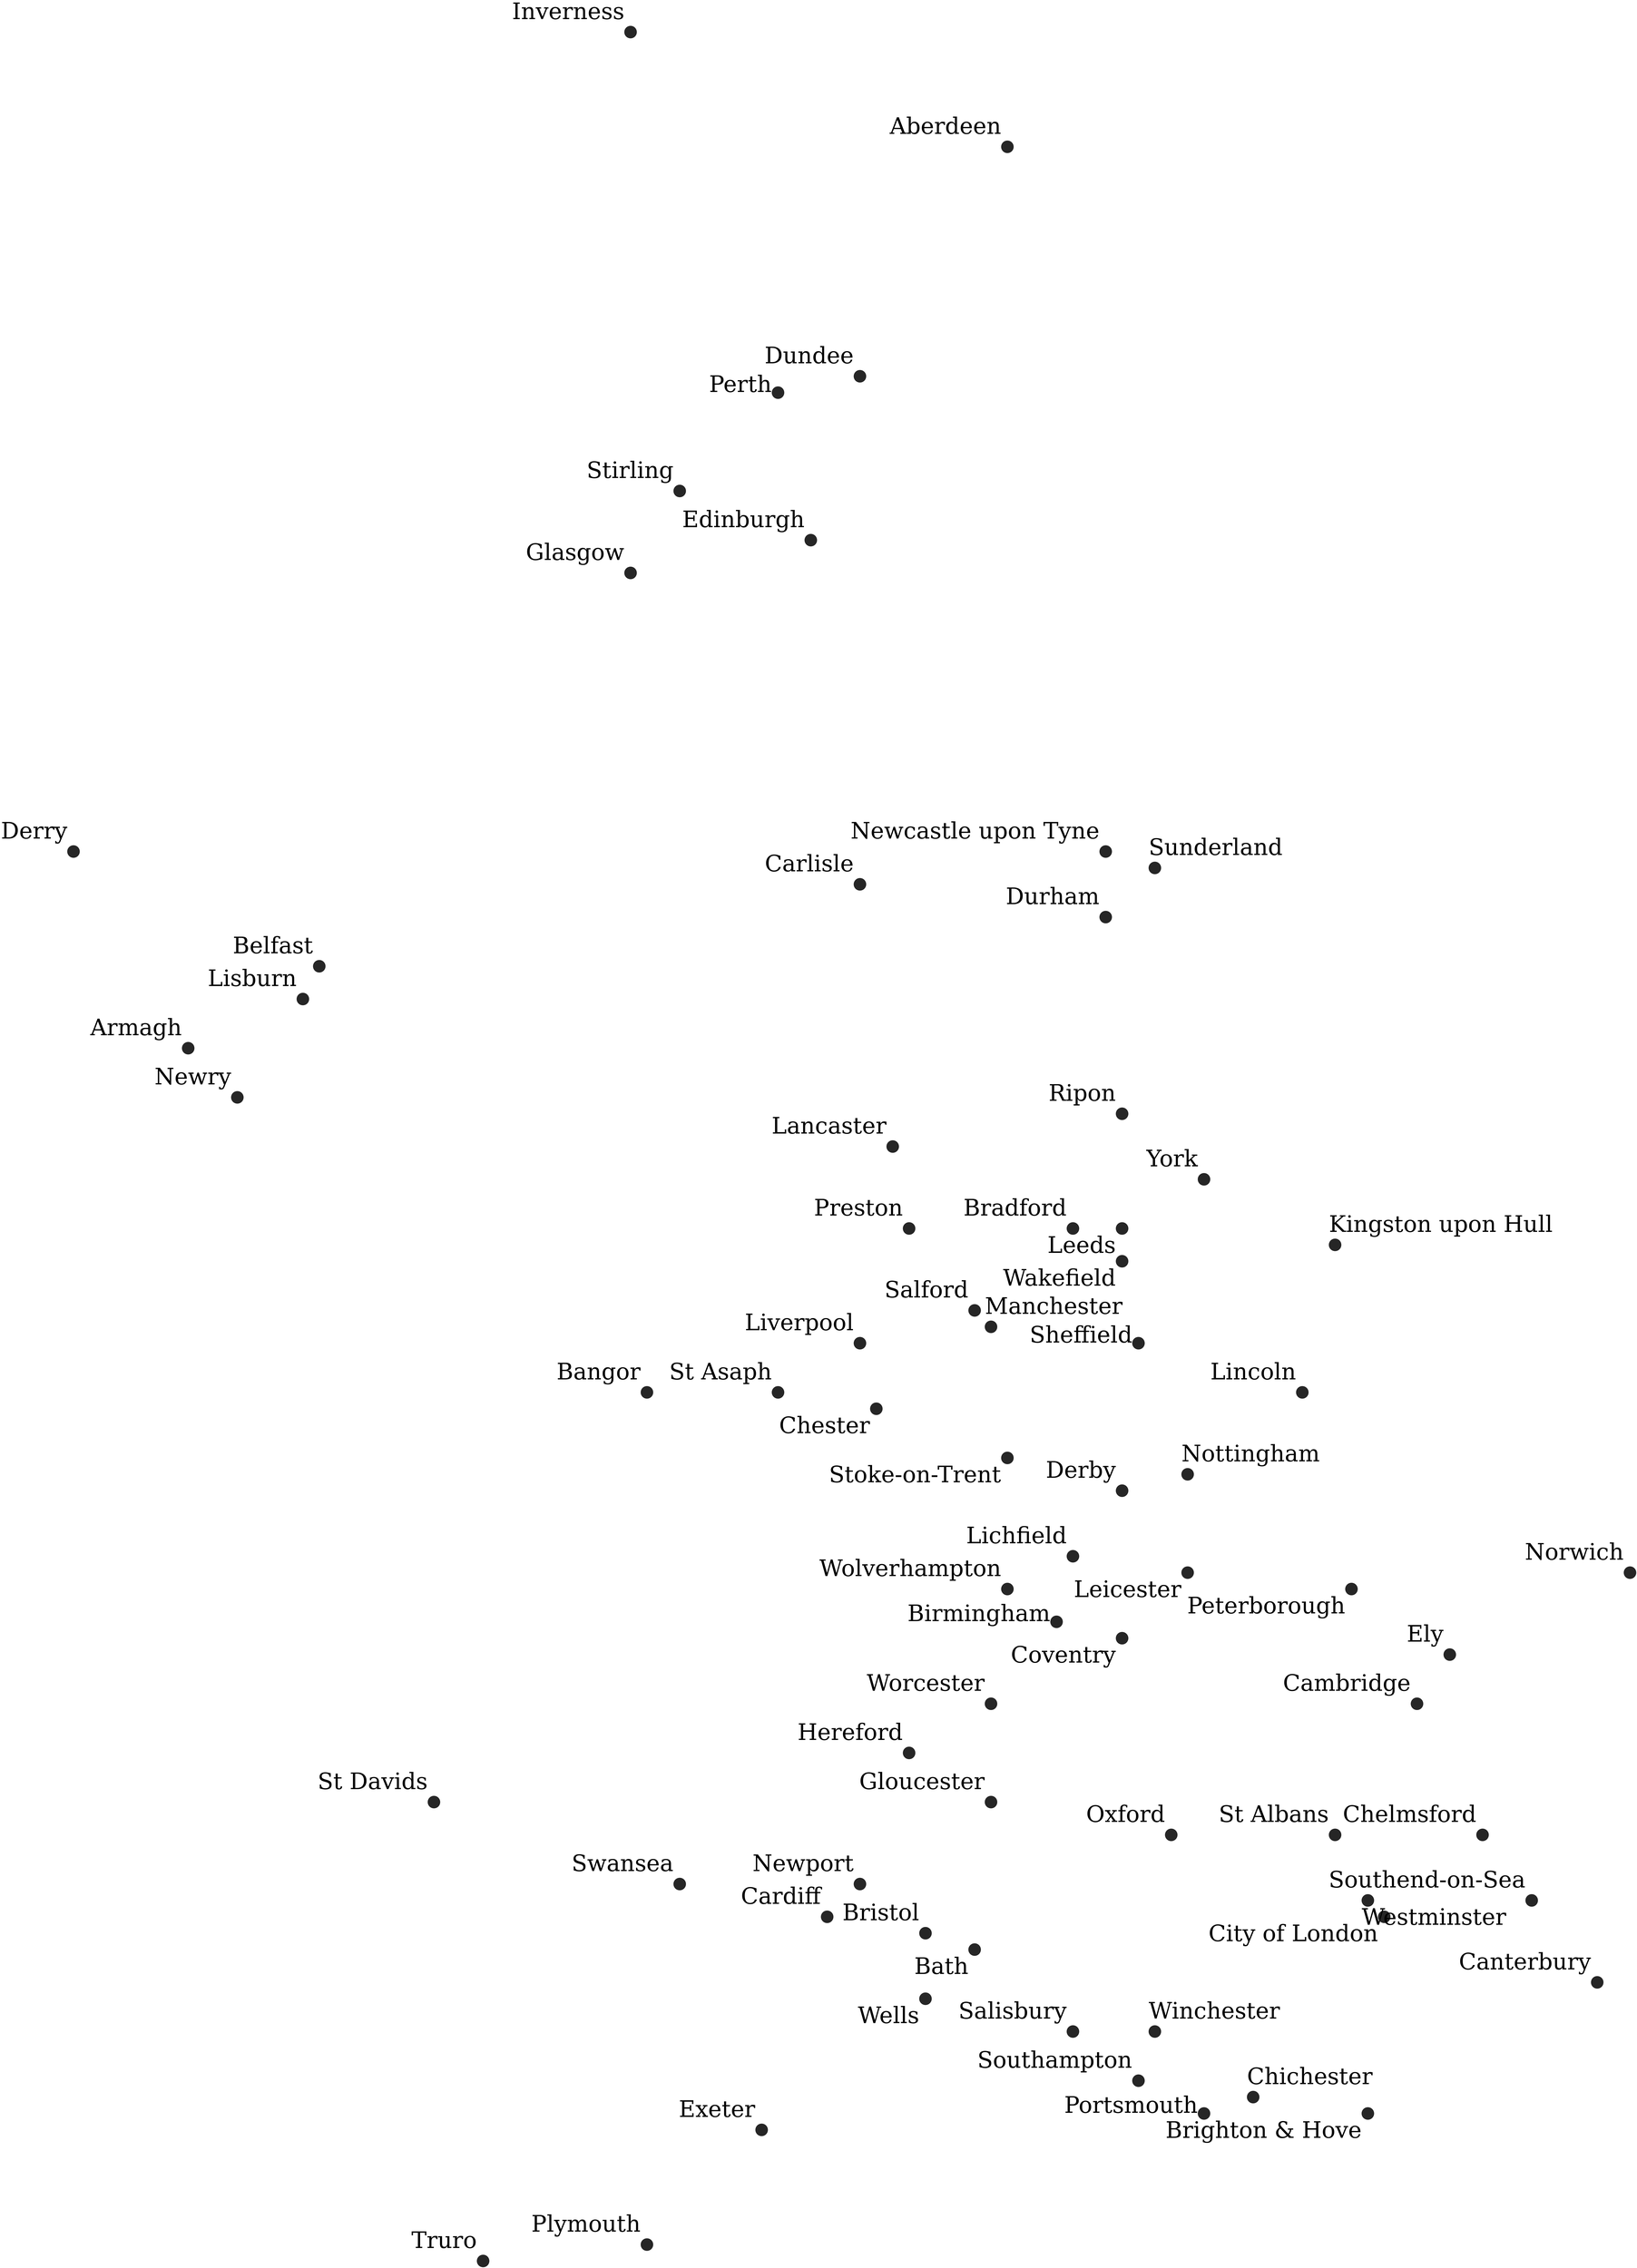 graph "Cities in the United Kingdom" {
  graph [layout = fdp; bgcolor = white;];
  node [shape = point; color = gray15; height = 0.75; fontsize = 100;];
  edge [color = gray15; penwidth = 2.5; fontsize = 60;];
  
  // north ireland info
  subgraph northern_ireland {
    node [country = "Northern Ireland";];
    armagh [year = 1994;latitude = 54.3499;longitude = -6.6546;xlabel = "Armagh";pos = "7,74!";];
    belfast [year = 1888;latitude = 54.596389;longitude = -5.93;xlabel = "Belfast";pos = "15,79!";];
    derry [year = 1604;latitude = 54.9975;longitude = -7.32;xlabel = "Derry";pos = "0,86!";];
    lisburn [year = 2002;latitude = 54.512;longitude = -6.031;xlabel = "Lisburn";pos = "14,77!";];
    newry [year = 2002;latitude = 54.176;longitude = -6.349;xlabel = "Newry";pos = "10,71!";];
  }
  
  // wales info
  subgraph wales {
    node [country = "Wales";];
    bangor [year = 0;latitude = 53.228;longitude = -4.128;xlabel = "Bangor";pos = "35,53!";];
    cardiff [year = 1905;latitude = 51.481667;longitude = -3.179167;xlabel = "Cardiff";pos = "46,21!";];
    newport [year = 2002;latitude = 51.583333;longitude = -3;xlabel = "Newport";pos = "48,23!";];
    st_asaph [year = 2012;latitude = 53.258;longitude = -3.442;xlabel = "St Asaph";pos = "43,53!";];
    st_davids [year = 1994;latitude = 51.882;longitude = -5.269;xlabel = "St Davids";pos = "22,28!";];
    swansea [year = 1969;latitude = 51.616667;longitude = -3.95;xlabel = "Swansea";pos = "37,23!";];
  }
  
  // scotland info
  subgraph scotland {
    node [country = "Scotland";];
    aberdeen [year = 1891;latitude = 57.15;longitude = -2.11;xlabel = "Aberdeen";pos = "57,129!";];
    dundee [year = 1889;latitude = 56.462;longitude = -2.9707;xlabel = "Dundee";pos = "48,115!";];
    edinburgh [year = 1329;latitude = 55.953333;longitude = -3.189167;xlabel = "Edinburgh";pos = "45,105!";];
    glasgow [year = 1492;latitude = 55.861111;longitude = -4.25;xlabel = "Glasgow";pos = "34,103!";];
    inverness [year = 2001;latitude = 57.4778;longitude = -4.2247;xlabel = "Inverness";pos = "34,136!";];
    perth [year = 2012;latitude = 56.395833;longitude = -3.433333;xlabel = "Perth";pos = "43,114!";];
    stirling [year = 2002;latitude = 56.1166;longitude = -3.9369;xlabel = "Stirling";pos = "37,108!";];
  }
  
  // england info
  subgraph england {
    node [country = "England";];
    bath [year = 1090;latitude = 51.38;longitude = -2.36;xlabel = "Bath";pos = "55,19!";];
    birmingham [year = 1889;latitude = 52.48;longitude = -1.9025;xlabel = "Birmingham";pos = "60,39!";];
    bradford [year = 1897;latitude = 53.792;longitude = -1.754;xlabel = "Bradford";pos = "61,63!";];
    brighton [year = 2001;latitude = 50.827778;longitude = -0.152778;xlabel = "Brighton & Hove";pos = "79,9!";];
    bristol [year = 1542;latitude = 51.45;longitude = -2.583333;xlabel = "Bristol";pos = "52,20!";];
    cambridge [year = 1951;latitude = 52.205278;longitude = 0.119167;xlabel = "Cambridge";pos = "82,34!";];
    canterbury [year = 0;latitude = 51.28;longitude = 1.08;xlabel = "Canterbury";pos = "93,17!";];
    carlisle [year = 1133;latitude = 54.890833;longitude = -2.943889;xlabel = "Carlisle";pos = "48,84!";];
    chelmsford [year = 2012;latitude = 51.735278;longitude = 0.479167;xlabel = "Chelmsford";pos = "86,26!";];
    chester [year = 1541;latitude = 53.19;longitude = -2.89;xlabel = "Chester";pos = "49,52!";];
    chichester [year = 1075;latitude = 50.8365;longitude = -0.7792;xlabel = "Chichester";pos = "72,10!";];
    coventry [year = 1102;latitude = 52.408056;longitude = -1.510556;xlabel = "Coventry";pos = "64,38!";];
    derby [year = 1977;latitude = 52.916667;longitude = -1.483333;xlabel = "Derby";pos = "64,47!";];
    durham [year = 995;latitude = 54.7761;longitude = -1.5733;xlabel = "Durham";pos = "63,82!";];
    ely [year = 1109;latitude = 52.398056;longitude = 0.262222;xlabel = "Ely";pos = "84,37!";];
    exeter [year = 0;latitude = 50.725556;longitude = -3.526944;xlabel = "Exeter";pos = "42,8!";];
    gloucester [year = 1541;latitude = 51.864444;longitude = -2.244444;xlabel = "Gloucester";pos = "56,28!";];
    hereford [year = 0;latitude = 52.056;longitude = -2.716;xlabel = "Hereford";pos = "51,31!";];
    kingston [year = 1897;latitude = 53.744444;longitude = -0.3325;xlabel = "Kingston upon Hull";pos = "77,62!";];
    lancaster [year = 1937;latitude = 54.047;longitude = -2.801;xlabel = "Lancaster";pos = "50,68!";];
    leeds [year = 1893;latitude = 53.800268;longitude = -1.549721;xlabel = "Leeds";pos = "64,63!";];
    leicester [year = 1919;latitude = 52.634444;longitude = -1.131944;xlabel = "Leicester";pos = "68,42!";];
    lichfield [year = 0;latitude = 52.682;longitude = -1.829;xlabel = "Lichfield";pos = "61,43!";];
    lincoln [year = 1072;latitude = 53.228333;longitude = -0.538889;xlabel = "Lincoln";pos = "75,53!";];
    liverpool [year = 1880;latitude = 53.4075;longitude = -2.991944;xlabel = "Liverpool";pos = "48,56!";];
    london [year = 0;latitude = 51.507222;longitude = -0.1275;xlabel = "City of London";pos = "80,21!";];
    manchester [year = 1853;latitude = 53.479444;longitude = -2.245278;xlabel = "Manchester";pos = "56,57!";];
    newcastle [year = 1882;latitude = 54.98;longitude = -1.61;xlabel = "Newcastle upon Tyne";pos = "63,86!";];
    norwich [year = 1094;latitude = 52.63;longitude = 1.297;xlabel = "Norwich";pos = "95,42!";];
    nottingham [year = 1897;latitude = 52.953333;longitude = -1.15;xlabel = "Nottingham";pos = "68,48!";];
    oxford [year = 1542;latitude = 51.751944;longitude = -1.257778;xlabel = "Oxford";pos = "67,26!";];
    peterborough [year = 1541;latitude = 52.5725;longitude = -0.243056;xlabel = "Peterborough";pos = "78,41!";];
    plymouth [year = 1928;latitude = 50.371389;longitude = -4.142222;xlabel = "Plymouth";pos = "35,1!";];
    portsmouth [year = 1926;latitude = 50.805833;longitude = -1.087222;xlabel = "Portsmouth";pos = "69,9!";];
    preston [year = 2002;latitude = 53.759;longitude = -2.699;xlabel = "Preston";pos = "51,63!";];
    ripon [year = 1865;latitude = 54.138;longitude = -1.524;xlabel = "Ripon";pos = "64,70!";];
    salford [year = 1926;latitude = 53.509722;longitude = -2.334444;xlabel = "Salford";pos = "55,58!";];
    salisbury [year = 1227;latitude = 51.07;longitude = -1.79;xlabel = "Salisbury";pos = "61,14!";];
    sheffield [year = 1893;latitude = 53.380368;longitude = -1.469701;xlabel = "Sheffield";pos = "65,56!";];
    southampton [year = 1964;latitude = 50.9025;longitude = -1.404167;xlabel = "Southampton";pos = "65,11!";];
    southend_on_sea [year = 2022;latitude = 51.55;longitude = 0.71;xlabel = "Southend-on-Sea";pos = "89,22!";];
    st_albans [year = 1877;latitude = 51.783333;longitude = -0.333333;xlabel = "St Albans";pos = "77,26!";];
    stoke_on_trent [year = 1925;latitude = 53;longitude = -2.183333;xlabel = "Stoke-on-Trent";pos = "57,49!";];
    sunderland [year = 1992;latitude = 54.91;longitude = -1.385;xlabel = "Sunderland";pos = "66,85!";];
    truro [year = 1877;latitude = 50.26;longitude = -5.051;xlabel = "Truro";pos = "25,0!";];
    wakefield [year = 1888;latitude = 53.683;longitude = -1.499;xlabel = "Wakefield";pos = "64,61!";];
    wells [year = 0;latitude = 51.209444;longitude = -2.645;xlabel = "Wells";pos = "52,16!";];
    westminster [year = 1540;latitude = 51.512222;longitude = -0.163333;xlabel = "Westminster";pos = "79,22!";];
    winchester [year = 0;latitude = 51.062;longitude = -1.317;xlabel = "Winchester";pos = "66,14!";];
    wolverhampton [year = 2001;latitude = 52.583333;longitude = -2.133333;xlabel = "Wolverhampton";pos = "57,41!";];
    worcester [year = 0;latitude = 52.192;longitude = -2.22;xlabel = "Worcester";pos = "56,34!";];
    york [year = 0;latitude = 53.958333;longitude = -1.080278;xlabel = "York";pos = "69,66!";];
  }
}